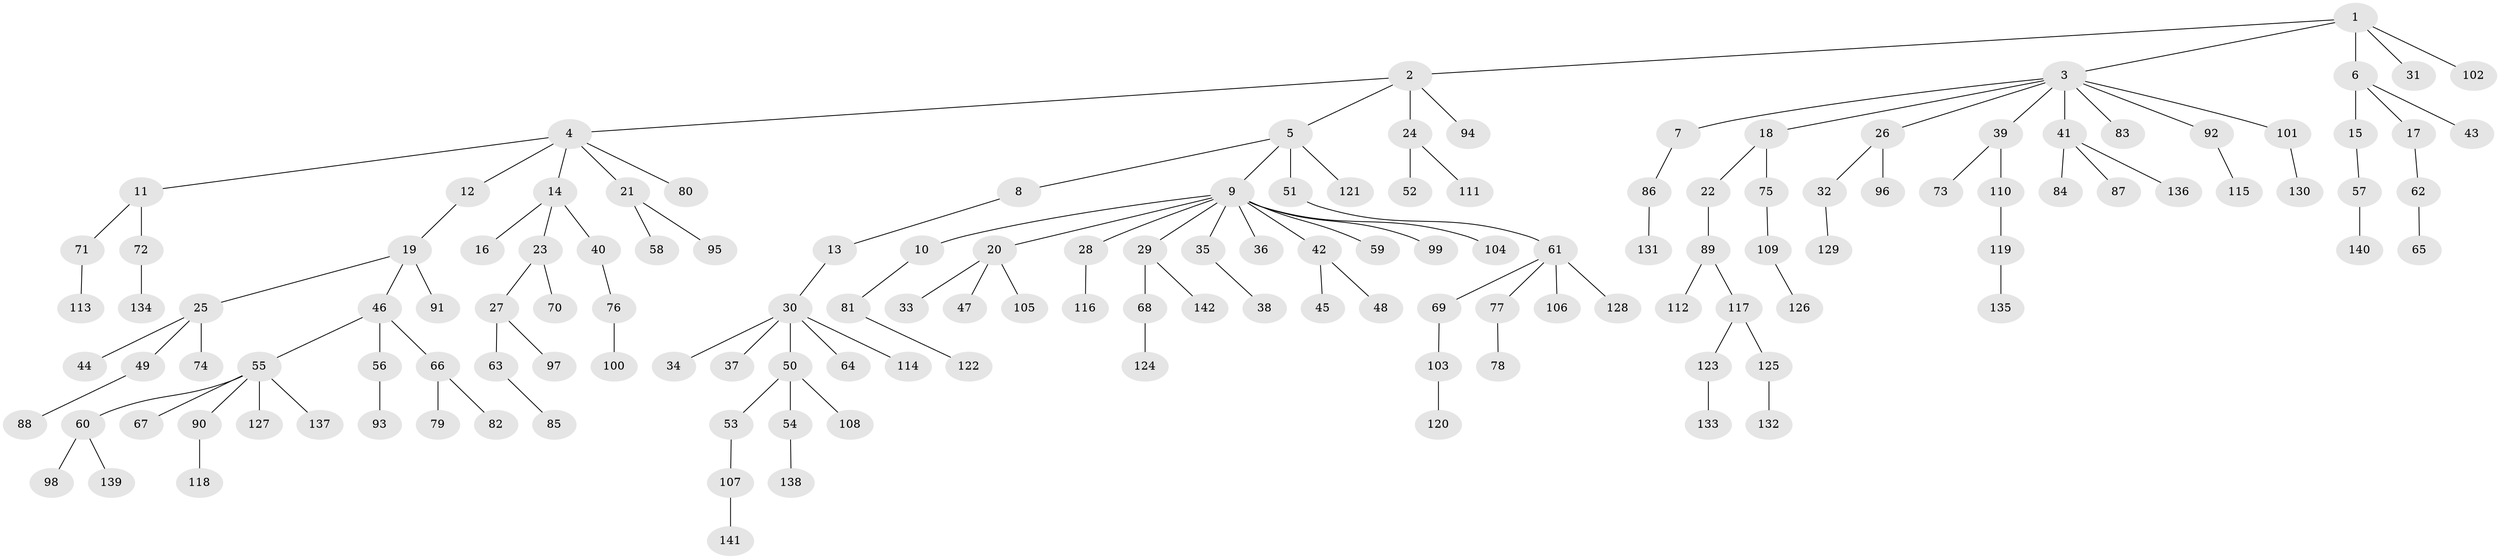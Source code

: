 // coarse degree distribution, {1: 0.8333333333333334, 2: 0.11904761904761904, 13: 0.023809523809523808, 24: 0.023809523809523808}
// Generated by graph-tools (version 1.1) at 2025/55/03/04/25 21:55:39]
// undirected, 142 vertices, 141 edges
graph export_dot {
graph [start="1"]
  node [color=gray90,style=filled];
  1;
  2;
  3;
  4;
  5;
  6;
  7;
  8;
  9;
  10;
  11;
  12;
  13;
  14;
  15;
  16;
  17;
  18;
  19;
  20;
  21;
  22;
  23;
  24;
  25;
  26;
  27;
  28;
  29;
  30;
  31;
  32;
  33;
  34;
  35;
  36;
  37;
  38;
  39;
  40;
  41;
  42;
  43;
  44;
  45;
  46;
  47;
  48;
  49;
  50;
  51;
  52;
  53;
  54;
  55;
  56;
  57;
  58;
  59;
  60;
  61;
  62;
  63;
  64;
  65;
  66;
  67;
  68;
  69;
  70;
  71;
  72;
  73;
  74;
  75;
  76;
  77;
  78;
  79;
  80;
  81;
  82;
  83;
  84;
  85;
  86;
  87;
  88;
  89;
  90;
  91;
  92;
  93;
  94;
  95;
  96;
  97;
  98;
  99;
  100;
  101;
  102;
  103;
  104;
  105;
  106;
  107;
  108;
  109;
  110;
  111;
  112;
  113;
  114;
  115;
  116;
  117;
  118;
  119;
  120;
  121;
  122;
  123;
  124;
  125;
  126;
  127;
  128;
  129;
  130;
  131;
  132;
  133;
  134;
  135;
  136;
  137;
  138;
  139;
  140;
  141;
  142;
  1 -- 2;
  1 -- 3;
  1 -- 6;
  1 -- 31;
  1 -- 102;
  2 -- 4;
  2 -- 5;
  2 -- 24;
  2 -- 94;
  3 -- 7;
  3 -- 18;
  3 -- 26;
  3 -- 39;
  3 -- 41;
  3 -- 83;
  3 -- 92;
  3 -- 101;
  4 -- 11;
  4 -- 12;
  4 -- 14;
  4 -- 21;
  4 -- 80;
  5 -- 8;
  5 -- 9;
  5 -- 51;
  5 -- 121;
  6 -- 15;
  6 -- 17;
  6 -- 43;
  7 -- 86;
  8 -- 13;
  9 -- 10;
  9 -- 20;
  9 -- 28;
  9 -- 29;
  9 -- 35;
  9 -- 36;
  9 -- 42;
  9 -- 59;
  9 -- 99;
  9 -- 104;
  10 -- 81;
  11 -- 71;
  11 -- 72;
  12 -- 19;
  13 -- 30;
  14 -- 16;
  14 -- 23;
  14 -- 40;
  15 -- 57;
  17 -- 62;
  18 -- 22;
  18 -- 75;
  19 -- 25;
  19 -- 46;
  19 -- 91;
  20 -- 33;
  20 -- 47;
  20 -- 105;
  21 -- 58;
  21 -- 95;
  22 -- 89;
  23 -- 27;
  23 -- 70;
  24 -- 52;
  24 -- 111;
  25 -- 44;
  25 -- 49;
  25 -- 74;
  26 -- 32;
  26 -- 96;
  27 -- 63;
  27 -- 97;
  28 -- 116;
  29 -- 68;
  29 -- 142;
  30 -- 34;
  30 -- 37;
  30 -- 50;
  30 -- 64;
  30 -- 114;
  32 -- 129;
  35 -- 38;
  39 -- 73;
  39 -- 110;
  40 -- 76;
  41 -- 84;
  41 -- 87;
  41 -- 136;
  42 -- 45;
  42 -- 48;
  46 -- 55;
  46 -- 56;
  46 -- 66;
  49 -- 88;
  50 -- 53;
  50 -- 54;
  50 -- 108;
  51 -- 61;
  53 -- 107;
  54 -- 138;
  55 -- 60;
  55 -- 67;
  55 -- 90;
  55 -- 127;
  55 -- 137;
  56 -- 93;
  57 -- 140;
  60 -- 98;
  60 -- 139;
  61 -- 69;
  61 -- 77;
  61 -- 106;
  61 -- 128;
  62 -- 65;
  63 -- 85;
  66 -- 79;
  66 -- 82;
  68 -- 124;
  69 -- 103;
  71 -- 113;
  72 -- 134;
  75 -- 109;
  76 -- 100;
  77 -- 78;
  81 -- 122;
  86 -- 131;
  89 -- 112;
  89 -- 117;
  90 -- 118;
  92 -- 115;
  101 -- 130;
  103 -- 120;
  107 -- 141;
  109 -- 126;
  110 -- 119;
  117 -- 123;
  117 -- 125;
  119 -- 135;
  123 -- 133;
  125 -- 132;
}
